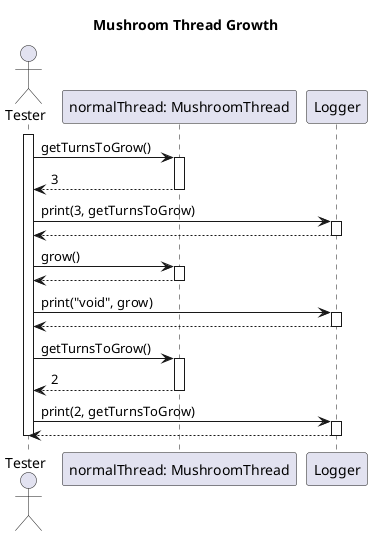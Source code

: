 @startuml Mushroom Thread Growth

title Mushroom Thread Growth

actor "Tester" as tester
participant "normalThread: MushroomThread" as nmt
participant "Logger" as logger

activate tester

tester -> nmt: getTurnsToGrow()
activate nmt
nmt --> tester: 3
deactivate nmt

tester -> logger: print(3, getTurnsToGrow) 
activate logger
logger --> tester
deactivate logger

tester -> nmt: grow() 
activate nmt
nmt --> tester
deactivate nmt

tester -> logger: print("void", grow) 
activate logger
logger --> tester
deactivate logger

tester -> nmt: getTurnsToGrow()
activate nmt
nmt --> tester: 2
deactivate nmt

tester -> logger: print(2, getTurnsToGrow) 
activate logger
logger --> tester
deactivate logger

deactivate tester



@enduml